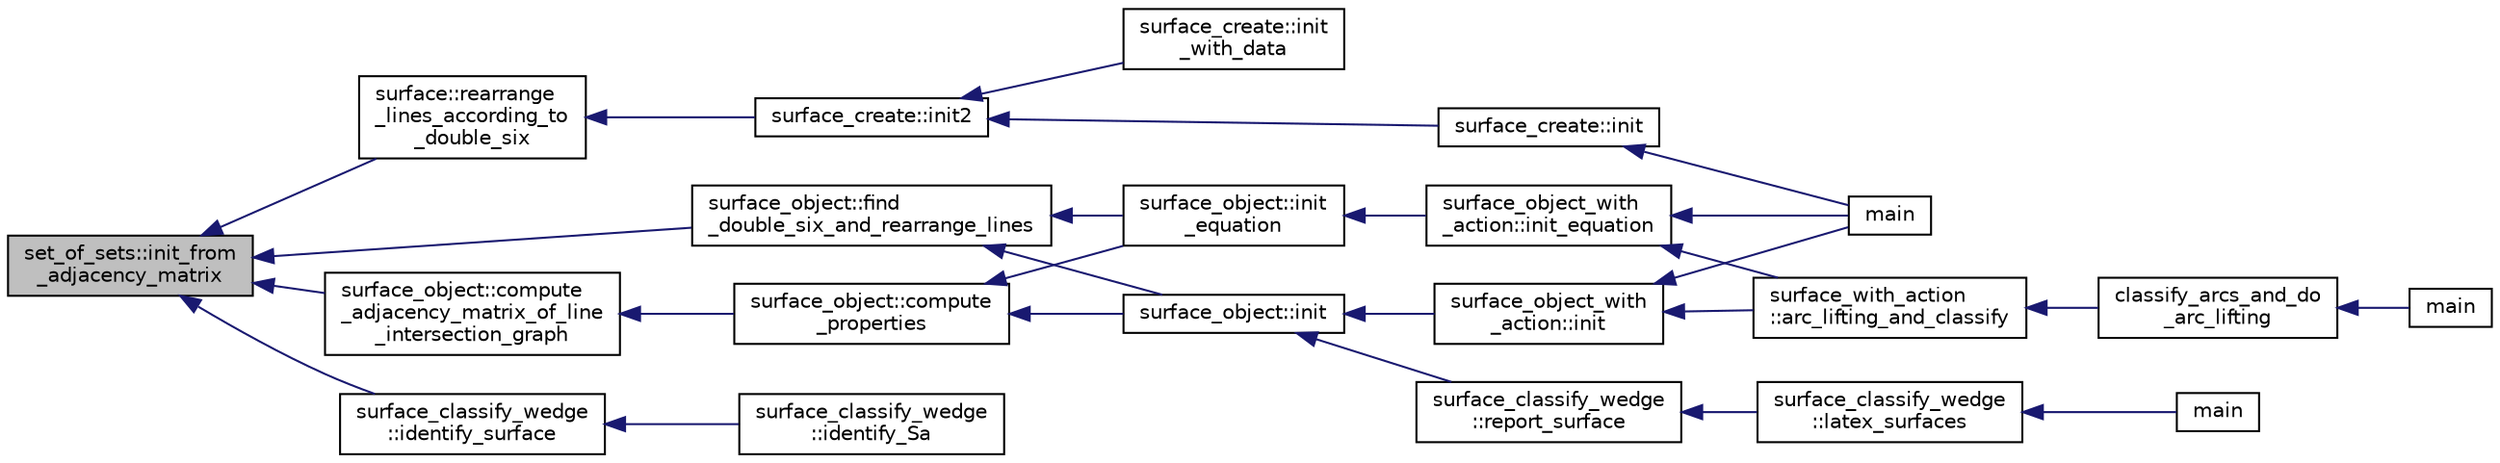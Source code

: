 digraph "set_of_sets::init_from_adjacency_matrix"
{
  edge [fontname="Helvetica",fontsize="10",labelfontname="Helvetica",labelfontsize="10"];
  node [fontname="Helvetica",fontsize="10",shape=record];
  rankdir="LR";
  Node465 [label="set_of_sets::init_from\l_adjacency_matrix",height=0.2,width=0.4,color="black", fillcolor="grey75", style="filled", fontcolor="black"];
  Node465 -> Node466 [dir="back",color="midnightblue",fontsize="10",style="solid",fontname="Helvetica"];
  Node466 [label="surface::rearrange\l_lines_according_to\l_double_six",height=0.2,width=0.4,color="black", fillcolor="white", style="filled",URL="$d5/d88/classsurface.html#a8deb9b16536ddcc8646ef71151c5319b"];
  Node466 -> Node467 [dir="back",color="midnightblue",fontsize="10",style="solid",fontname="Helvetica"];
  Node467 [label="surface_create::init2",height=0.2,width=0.4,color="black", fillcolor="white", style="filled",URL="$de/da4/classsurface__create.html#a0d600640f7dd62d5a6c36443effdab59"];
  Node467 -> Node468 [dir="back",color="midnightblue",fontsize="10",style="solid",fontname="Helvetica"];
  Node468 [label="surface_create::init\l_with_data",height=0.2,width=0.4,color="black", fillcolor="white", style="filled",URL="$de/da4/classsurface__create.html#a9226f687139676532adb1aa971fbade2"];
  Node467 -> Node469 [dir="back",color="midnightblue",fontsize="10",style="solid",fontname="Helvetica"];
  Node469 [label="surface_create::init",height=0.2,width=0.4,color="black", fillcolor="white", style="filled",URL="$de/da4/classsurface__create.html#ab0db5c12825f778e3caf8aa4da02eb06"];
  Node469 -> Node470 [dir="back",color="midnightblue",fontsize="10",style="solid",fontname="Helvetica"];
  Node470 [label="main",height=0.2,width=0.4,color="black", fillcolor="white", style="filled",URL="$d2/dfa/create__surface__main_8_c.html#a217dbf8b442f20279ea00b898af96f52"];
  Node465 -> Node471 [dir="back",color="midnightblue",fontsize="10",style="solid",fontname="Helvetica"];
  Node471 [label="surface_object::find\l_double_six_and_rearrange_lines",height=0.2,width=0.4,color="black", fillcolor="white", style="filled",URL="$df/df8/classsurface__object.html#aa2fc4ff039e9f3a5ac29718e29b6b90c"];
  Node471 -> Node472 [dir="back",color="midnightblue",fontsize="10",style="solid",fontname="Helvetica"];
  Node472 [label="surface_object::init\l_equation",height=0.2,width=0.4,color="black", fillcolor="white", style="filled",URL="$df/df8/classsurface__object.html#afd4f4d1accbf361897374bd18d571913"];
  Node472 -> Node473 [dir="back",color="midnightblue",fontsize="10",style="solid",fontname="Helvetica"];
  Node473 [label="surface_object_with\l_action::init_equation",height=0.2,width=0.4,color="black", fillcolor="white", style="filled",URL="$db/d28/classsurface__object__with__action.html#a310ce4189e50545dd67fa3652b8fd160"];
  Node473 -> Node470 [dir="back",color="midnightblue",fontsize="10",style="solid",fontname="Helvetica"];
  Node473 -> Node474 [dir="back",color="midnightblue",fontsize="10",style="solid",fontname="Helvetica"];
  Node474 [label="surface_with_action\l::arc_lifting_and_classify",height=0.2,width=0.4,color="black", fillcolor="white", style="filled",URL="$d8/df9/classsurface__with__action.html#a62a3948f830c59e09ef94937650a07a4"];
  Node474 -> Node475 [dir="back",color="midnightblue",fontsize="10",style="solid",fontname="Helvetica"];
  Node475 [label="classify_arcs_and_do\l_arc_lifting",height=0.2,width=0.4,color="black", fillcolor="white", style="filled",URL="$d6/dc3/arc__lifting__main_8_c.html#afdd7be16f16b8c71e9a72fe5f6a0b59c"];
  Node475 -> Node476 [dir="back",color="midnightblue",fontsize="10",style="solid",fontname="Helvetica"];
  Node476 [label="main",height=0.2,width=0.4,color="black", fillcolor="white", style="filled",URL="$d6/dc3/arc__lifting__main_8_c.html#a217dbf8b442f20279ea00b898af96f52"];
  Node471 -> Node477 [dir="back",color="midnightblue",fontsize="10",style="solid",fontname="Helvetica"];
  Node477 [label="surface_object::init",height=0.2,width=0.4,color="black", fillcolor="white", style="filled",URL="$df/df8/classsurface__object.html#ae51d9ac0a3853bc07908ac48ffa6e0d2"];
  Node477 -> Node478 [dir="back",color="midnightblue",fontsize="10",style="solid",fontname="Helvetica"];
  Node478 [label="surface_classify_wedge\l::report_surface",height=0.2,width=0.4,color="black", fillcolor="white", style="filled",URL="$d7/d5c/classsurface__classify__wedge.html#ad577d435c4726d0a35c10b2f8d4ed00c"];
  Node478 -> Node479 [dir="back",color="midnightblue",fontsize="10",style="solid",fontname="Helvetica"];
  Node479 [label="surface_classify_wedge\l::latex_surfaces",height=0.2,width=0.4,color="black", fillcolor="white", style="filled",URL="$d7/d5c/classsurface__classify__wedge.html#a5698763ece48d6f0a605527ca62429c5"];
  Node479 -> Node480 [dir="back",color="midnightblue",fontsize="10",style="solid",fontname="Helvetica"];
  Node480 [label="main",height=0.2,width=0.4,color="black", fillcolor="white", style="filled",URL="$df/df8/surface__classify_8_c.html#a217dbf8b442f20279ea00b898af96f52"];
  Node477 -> Node481 [dir="back",color="midnightblue",fontsize="10",style="solid",fontname="Helvetica"];
  Node481 [label="surface_object_with\l_action::init",height=0.2,width=0.4,color="black", fillcolor="white", style="filled",URL="$db/d28/classsurface__object__with__action.html#a65085da19618def3909b0f4bc27cba8a"];
  Node481 -> Node470 [dir="back",color="midnightblue",fontsize="10",style="solid",fontname="Helvetica"];
  Node481 -> Node474 [dir="back",color="midnightblue",fontsize="10",style="solid",fontname="Helvetica"];
  Node465 -> Node482 [dir="back",color="midnightblue",fontsize="10",style="solid",fontname="Helvetica"];
  Node482 [label="surface_object::compute\l_adjacency_matrix_of_line\l_intersection_graph",height=0.2,width=0.4,color="black", fillcolor="white", style="filled",URL="$df/df8/classsurface__object.html#aeef0d278d1d82c7af525add5ae85d713"];
  Node482 -> Node483 [dir="back",color="midnightblue",fontsize="10",style="solid",fontname="Helvetica"];
  Node483 [label="surface_object::compute\l_properties",height=0.2,width=0.4,color="black", fillcolor="white", style="filled",URL="$df/df8/classsurface__object.html#ad6c02c3c1432f8adfe49932041ce1b20"];
  Node483 -> Node472 [dir="back",color="midnightblue",fontsize="10",style="solid",fontname="Helvetica"];
  Node483 -> Node477 [dir="back",color="midnightblue",fontsize="10",style="solid",fontname="Helvetica"];
  Node465 -> Node484 [dir="back",color="midnightblue",fontsize="10",style="solid",fontname="Helvetica"];
  Node484 [label="surface_classify_wedge\l::identify_surface",height=0.2,width=0.4,color="black", fillcolor="white", style="filled",URL="$d7/d5c/classsurface__classify__wedge.html#a0ee820a0324434792bd5362b4606de80"];
  Node484 -> Node485 [dir="back",color="midnightblue",fontsize="10",style="solid",fontname="Helvetica"];
  Node485 [label="surface_classify_wedge\l::identify_Sa",height=0.2,width=0.4,color="black", fillcolor="white", style="filled",URL="$d7/d5c/classsurface__classify__wedge.html#a8fdc22ea1850bd4da28ace84adb055a6"];
}
